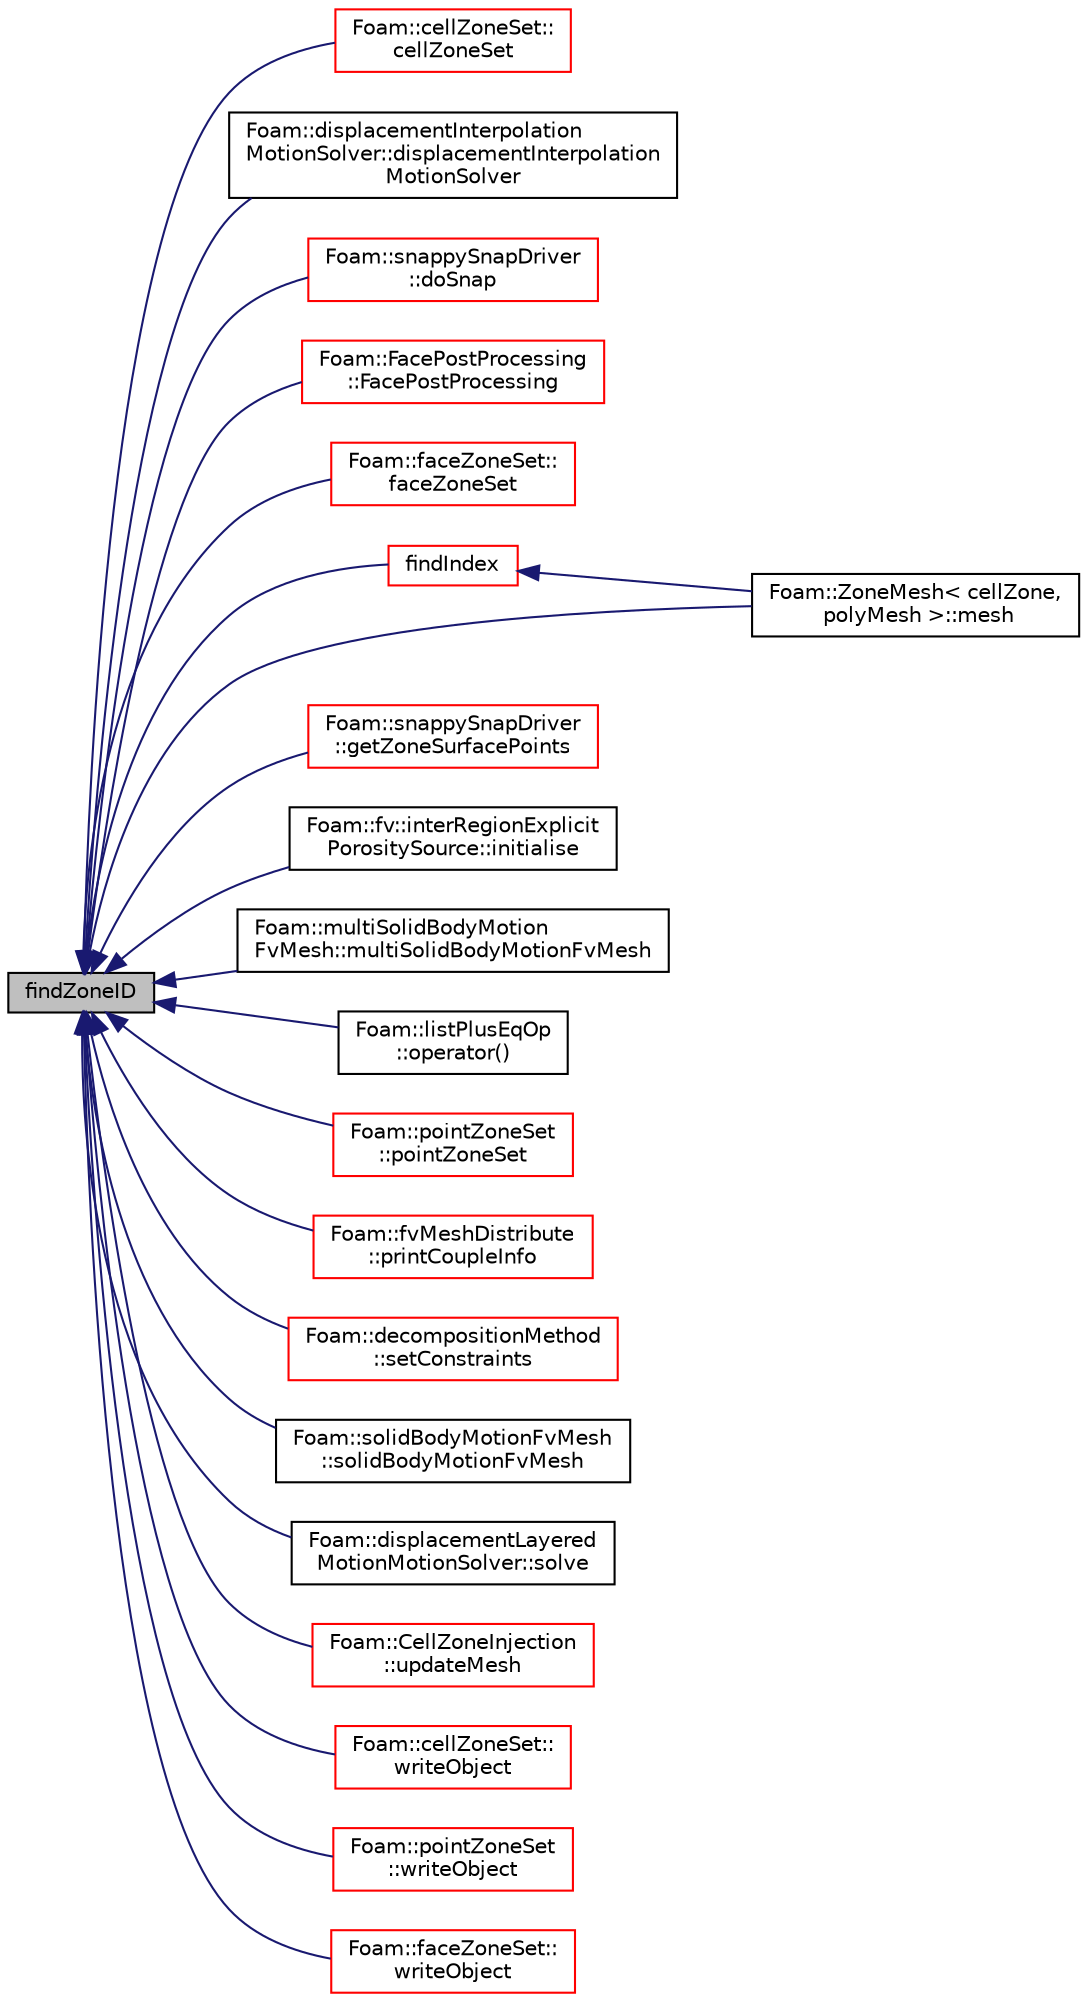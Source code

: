 digraph "findZoneID"
{
  bgcolor="transparent";
  edge [fontname="Helvetica",fontsize="10",labelfontname="Helvetica",labelfontsize="10"];
  node [fontname="Helvetica",fontsize="10",shape=record];
  rankdir="LR";
  Node1 [label="findZoneID",height=0.2,width=0.4,color="black", fillcolor="grey75", style="filled", fontcolor="black"];
  Node1 -> Node2 [dir="back",color="midnightblue",fontsize="10",style="solid",fontname="Helvetica"];
  Node2 [label="Foam::cellZoneSet::\lcellZoneSet",height=0.2,width=0.4,color="red",URL="$a00244.html#a9a2cf8cf2aa415cad5f26b53bd662082",tooltip="Construct from objectRegistry and name. "];
  Node1 -> Node3 [dir="back",color="midnightblue",fontsize="10",style="solid",fontname="Helvetica"];
  Node3 [label="Foam::displacementInterpolation\lMotionSolver::displacementInterpolation\lMotionSolver",height=0.2,width=0.4,color="black",URL="$a00555.html#af70627c48920441a925701b8da5266ba",tooltip="Construct from polyMesh and IOdictionary. "];
  Node1 -> Node4 [dir="back",color="midnightblue",fontsize="10",style="solid",fontname="Helvetica"];
  Node4 [label="Foam::snappySnapDriver\l::doSnap",height=0.2,width=0.4,color="red",URL="$a02428.html#adf0870a8be4483ecdb73b26b20d027ee"];
  Node1 -> Node5 [dir="back",color="midnightblue",fontsize="10",style="solid",fontname="Helvetica"];
  Node5 [label="Foam::FacePostProcessing\l::FacePostProcessing",height=0.2,width=0.4,color="red",URL="$a00741.html#ada8bf2fb634a22e3abfd39a829f2f8c1",tooltip="Construct from dictionary. "];
  Node1 -> Node6 [dir="back",color="midnightblue",fontsize="10",style="solid",fontname="Helvetica"];
  Node6 [label="Foam::faceZoneSet::\lfaceZoneSet",height=0.2,width=0.4,color="red",URL="$a00753.html#ace6e4b16ad35bf8903c38685a92d7789",tooltip="Construct from objectRegistry and name. "];
  Node1 -> Node7 [dir="back",color="midnightblue",fontsize="10",style="solid",fontname="Helvetica"];
  Node7 [label="findIndex",height=0.2,width=0.4,color="red",URL="$a02997.html#a955c3122cd8ec6013c0c6e47996da27c",tooltip="Return zone index for the first match, return -1 if not found. "];
  Node7 -> Node8 [dir="back",color="midnightblue",fontsize="10",style="solid",fontname="Helvetica"];
  Node8 [label="Foam::ZoneMesh\< cellZone,\l polyMesh \>::mesh",height=0.2,width=0.4,color="black",URL="$a02997.html#ae460ec8e376e9a02e0188e99cf1cdcd7",tooltip="Return the mesh reference. "];
  Node1 -> Node9 [dir="back",color="midnightblue",fontsize="10",style="solid",fontname="Helvetica"];
  Node9 [label="Foam::snappySnapDriver\l::getZoneSurfacePoints",height=0.2,width=0.4,color="red",URL="$a02428.html#a9b0617c77e1e71c70428238e6246484e",tooltip="Get points both on patch and facezone. "];
  Node1 -> Node10 [dir="back",color="midnightblue",fontsize="10",style="solid",fontname="Helvetica"];
  Node10 [label="Foam::fv::interRegionExplicit\lPorositySource::initialise",height=0.2,width=0.4,color="black",URL="$a01180.html#a18abf8b19283101238a77c9e6865b673",tooltip="Initialise. "];
  Node1 -> Node8 [dir="back",color="midnightblue",fontsize="10",style="solid",fontname="Helvetica"];
  Node1 -> Node11 [dir="back",color="midnightblue",fontsize="10",style="solid",fontname="Helvetica"];
  Node11 [label="Foam::multiSolidBodyMotion\lFvMesh::multiSolidBodyMotionFvMesh",height=0.2,width=0.4,color="black",URL="$a01593.html#a51e921d3df17b3742d31ef77f0732942",tooltip="Construct from IOobject. "];
  Node1 -> Node12 [dir="back",color="midnightblue",fontsize="10",style="solid",fontname="Helvetica"];
  Node12 [label="Foam::listPlusEqOp\l::operator()",height=0.2,width=0.4,color="black",URL="$a01394.html#ae4420a9fd791f5ab9ebad1a3150ba899"];
  Node1 -> Node13 [dir="back",color="midnightblue",fontsize="10",style="solid",fontname="Helvetica"];
  Node13 [label="Foam::pointZoneSet\l::pointZoneSet",height=0.2,width=0.4,color="red",URL="$a01944.html#a30266f36aa376b247f8b93c81213a836",tooltip="Construct from objectRegistry and name. "];
  Node1 -> Node14 [dir="back",color="midnightblue",fontsize="10",style="solid",fontname="Helvetica"];
  Node14 [label="Foam::fvMeshDistribute\l::printCoupleInfo",height=0.2,width=0.4,color="red",URL="$a00891.html#a0b2e9e5ba94679bbc5d807ecf02687e2",tooltip="Print some info on coupling data. "];
  Node1 -> Node15 [dir="back",color="midnightblue",fontsize="10",style="solid",fontname="Helvetica"];
  Node15 [label="Foam::decompositionMethod\l::setConstraints",height=0.2,width=0.4,color="red",URL="$a00512.html#a36608a91d1c00b41284eaf46b895387c",tooltip="Helper: extract constraints: "];
  Node1 -> Node16 [dir="back",color="midnightblue",fontsize="10",style="solid",fontname="Helvetica"];
  Node16 [label="Foam::solidBodyMotionFvMesh\l::solidBodyMotionFvMesh",height=0.2,width=0.4,color="black",URL="$a02433.html#af7e61ff685d96a6e136432a028e3e50d",tooltip="Construct from IOobject. "];
  Node1 -> Node17 [dir="back",color="midnightblue",fontsize="10",style="solid",fontname="Helvetica"];
  Node17 [label="Foam::displacementLayered\lMotionMotionSolver::solve",height=0.2,width=0.4,color="black",URL="$a00557.html#af7d39f0eac0af0ed5785935ac72a1e7d",tooltip="Solve for motion. "];
  Node1 -> Node18 [dir="back",color="midnightblue",fontsize="10",style="solid",fontname="Helvetica"];
  Node18 [label="Foam::CellZoneInjection\l::updateMesh",height=0.2,width=0.4,color="red",URL="$a00243.html#ae5693a309a936ac1040dd48c2881677f",tooltip="Set injector locations when mesh is updated. "];
  Node1 -> Node19 [dir="back",color="midnightblue",fontsize="10",style="solid",fontname="Helvetica"];
  Node19 [label="Foam::cellZoneSet::\lwriteObject",height=0.2,width=0.4,color="red",URL="$a00244.html#a25cce2a2cb8ccf489894549d23b116c8",tooltip="Write cellZone. "];
  Node1 -> Node20 [dir="back",color="midnightblue",fontsize="10",style="solid",fontname="Helvetica"];
  Node20 [label="Foam::pointZoneSet\l::writeObject",height=0.2,width=0.4,color="red",URL="$a01944.html#a25cce2a2cb8ccf489894549d23b116c8",tooltip="Write pointZone. "];
  Node1 -> Node21 [dir="back",color="midnightblue",fontsize="10",style="solid",fontname="Helvetica"];
  Node21 [label="Foam::faceZoneSet::\lwriteObject",height=0.2,width=0.4,color="red",URL="$a00753.html#a25cce2a2cb8ccf489894549d23b116c8",tooltip="Write faceZone. "];
}
